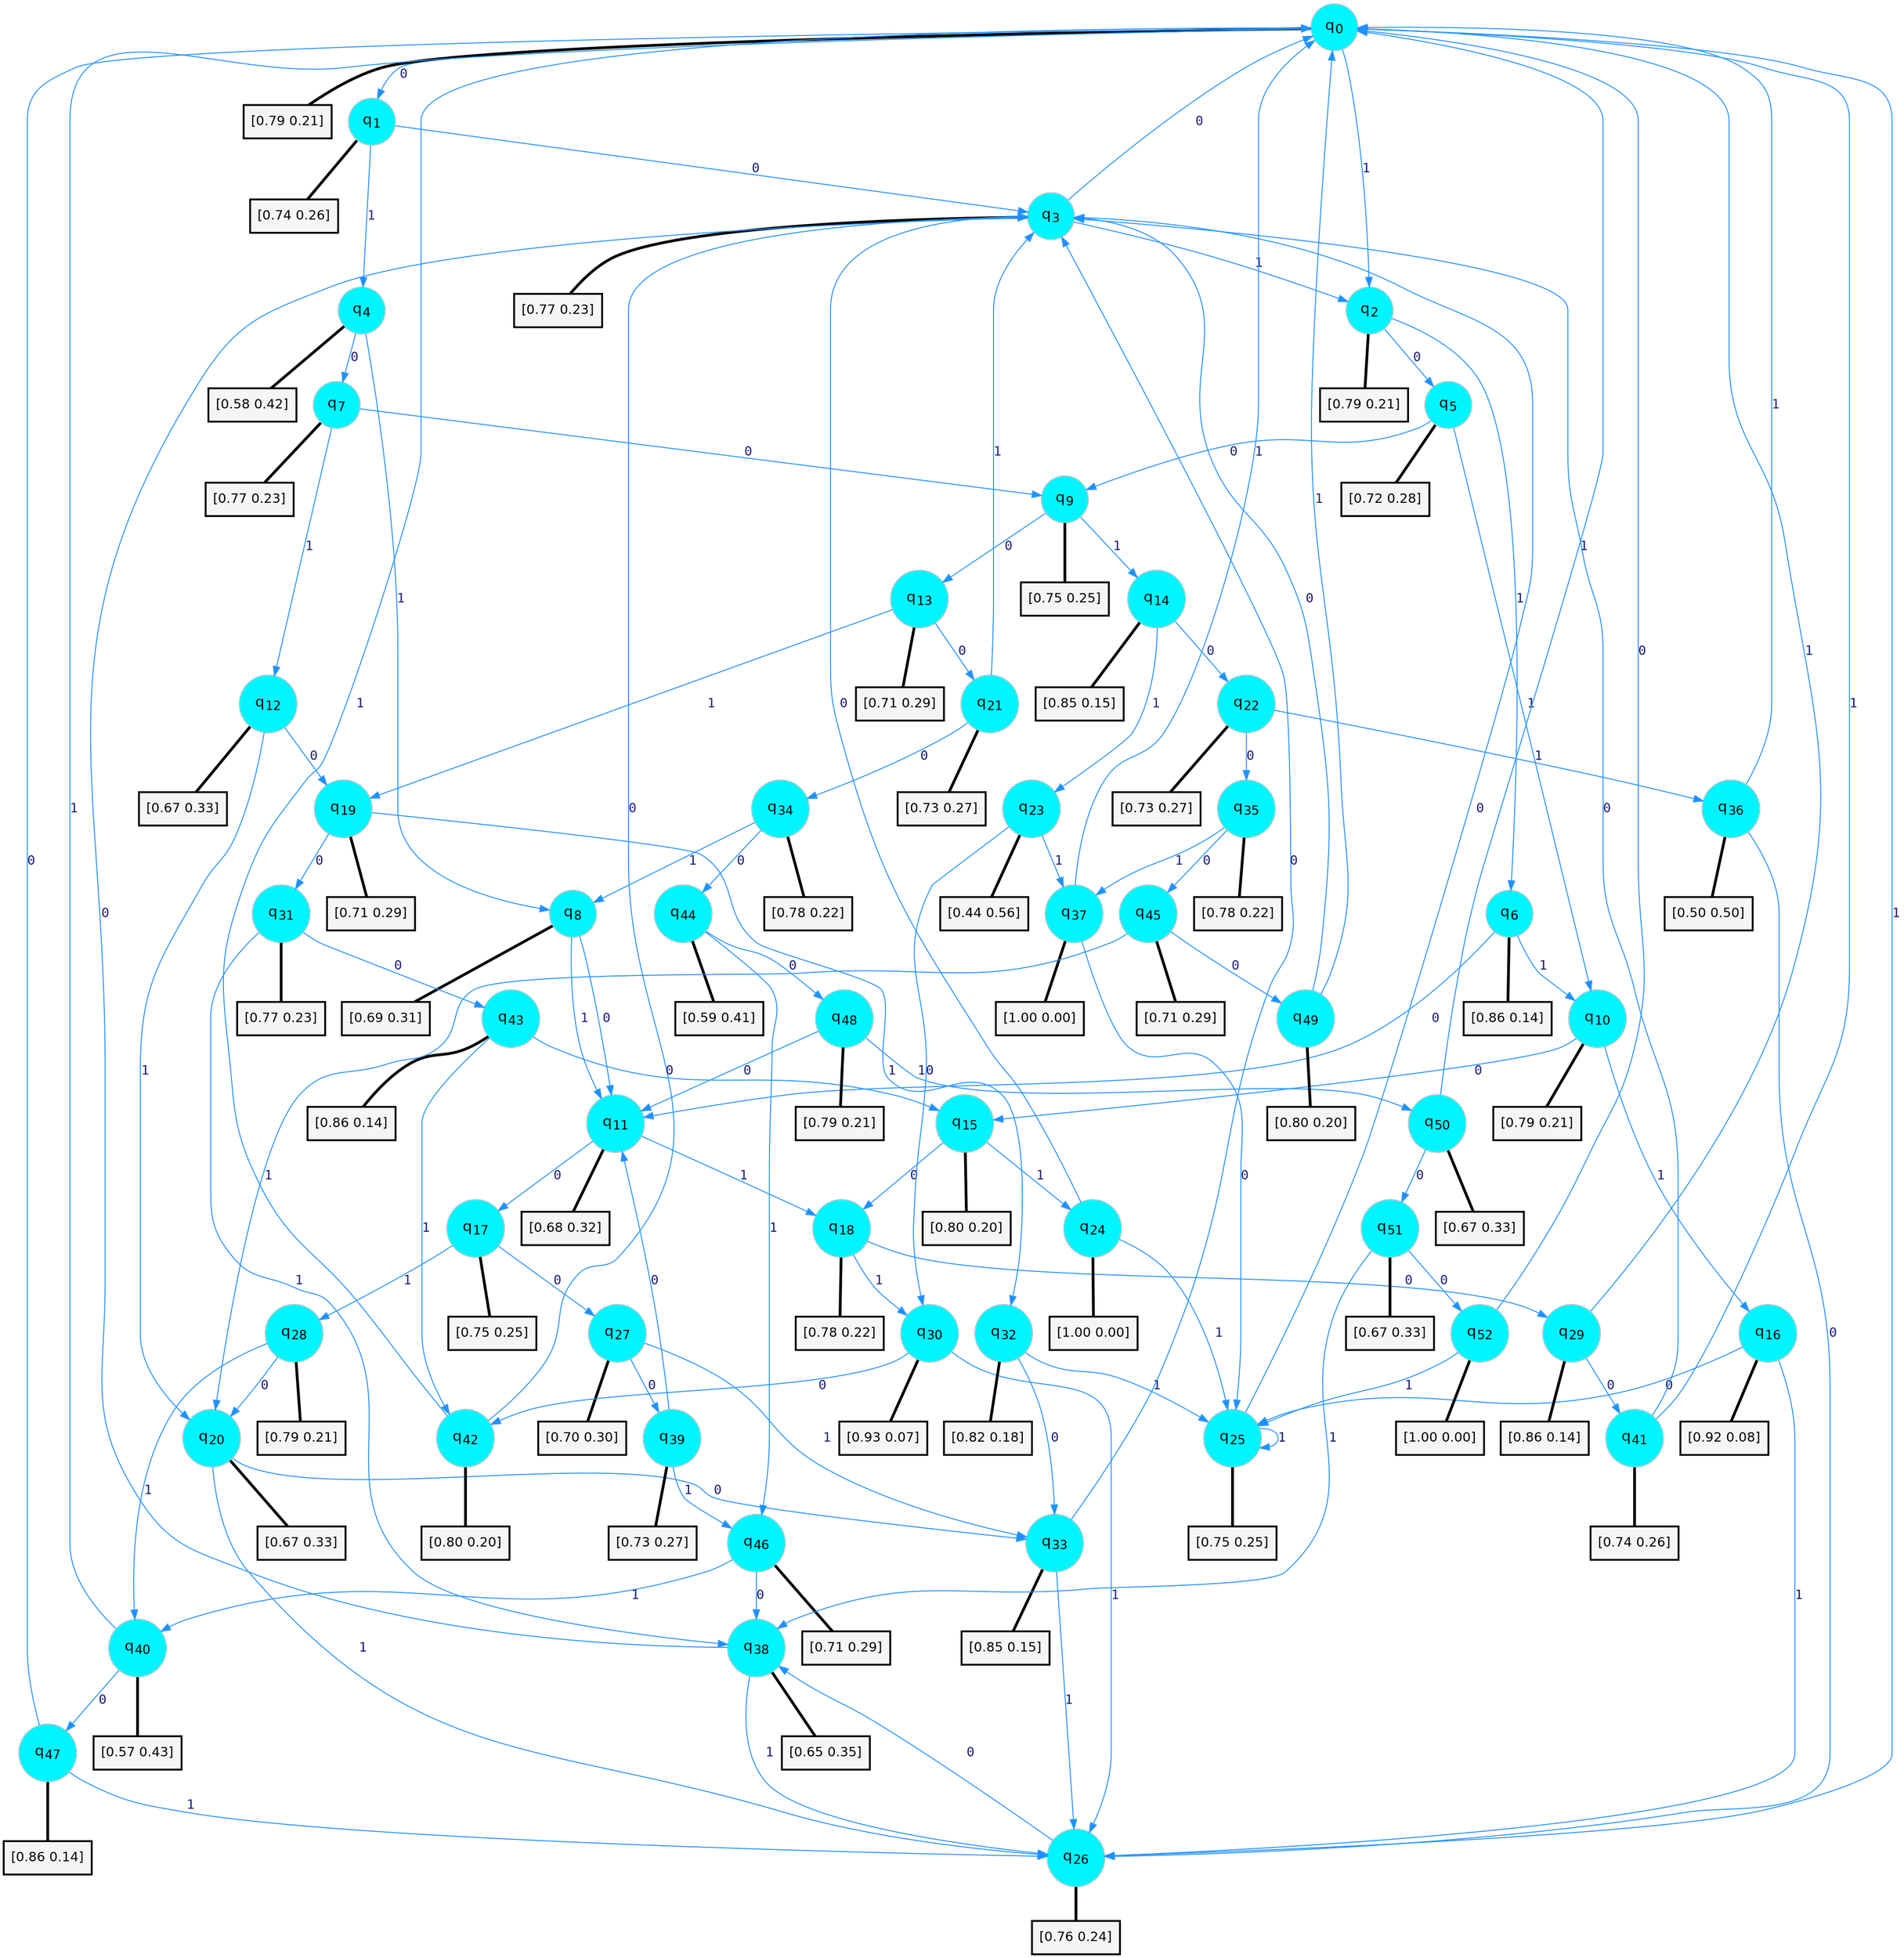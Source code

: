 digraph G {
graph [
bgcolor=transparent, dpi=300, rankdir=TD, size="40,25"];
node [
color=gray, fillcolor=turquoise1, fontcolor=black, fontname=Helvetica, fontsize=16, fontweight=bold, shape=circle, style=filled];
edge [
arrowsize=1, color=dodgerblue1, fontcolor=midnightblue, fontname=courier, fontweight=bold, penwidth=1, style=solid, weight=20];
0[label=<q<SUB>0</SUB>>];
1[label=<q<SUB>1</SUB>>];
2[label=<q<SUB>2</SUB>>];
3[label=<q<SUB>3</SUB>>];
4[label=<q<SUB>4</SUB>>];
5[label=<q<SUB>5</SUB>>];
6[label=<q<SUB>6</SUB>>];
7[label=<q<SUB>7</SUB>>];
8[label=<q<SUB>8</SUB>>];
9[label=<q<SUB>9</SUB>>];
10[label=<q<SUB>10</SUB>>];
11[label=<q<SUB>11</SUB>>];
12[label=<q<SUB>12</SUB>>];
13[label=<q<SUB>13</SUB>>];
14[label=<q<SUB>14</SUB>>];
15[label=<q<SUB>15</SUB>>];
16[label=<q<SUB>16</SUB>>];
17[label=<q<SUB>17</SUB>>];
18[label=<q<SUB>18</SUB>>];
19[label=<q<SUB>19</SUB>>];
20[label=<q<SUB>20</SUB>>];
21[label=<q<SUB>21</SUB>>];
22[label=<q<SUB>22</SUB>>];
23[label=<q<SUB>23</SUB>>];
24[label=<q<SUB>24</SUB>>];
25[label=<q<SUB>25</SUB>>];
26[label=<q<SUB>26</SUB>>];
27[label=<q<SUB>27</SUB>>];
28[label=<q<SUB>28</SUB>>];
29[label=<q<SUB>29</SUB>>];
30[label=<q<SUB>30</SUB>>];
31[label=<q<SUB>31</SUB>>];
32[label=<q<SUB>32</SUB>>];
33[label=<q<SUB>33</SUB>>];
34[label=<q<SUB>34</SUB>>];
35[label=<q<SUB>35</SUB>>];
36[label=<q<SUB>36</SUB>>];
37[label=<q<SUB>37</SUB>>];
38[label=<q<SUB>38</SUB>>];
39[label=<q<SUB>39</SUB>>];
40[label=<q<SUB>40</SUB>>];
41[label=<q<SUB>41</SUB>>];
42[label=<q<SUB>42</SUB>>];
43[label=<q<SUB>43</SUB>>];
44[label=<q<SUB>44</SUB>>];
45[label=<q<SUB>45</SUB>>];
46[label=<q<SUB>46</SUB>>];
47[label=<q<SUB>47</SUB>>];
48[label=<q<SUB>48</SUB>>];
49[label=<q<SUB>49</SUB>>];
50[label=<q<SUB>50</SUB>>];
51[label=<q<SUB>51</SUB>>];
52[label=<q<SUB>52</SUB>>];
53[label="[0.79 0.21]", shape=box,fontcolor=black, fontname=Helvetica, fontsize=14, penwidth=2, fillcolor=whitesmoke,color=black];
54[label="[0.74 0.26]", shape=box,fontcolor=black, fontname=Helvetica, fontsize=14, penwidth=2, fillcolor=whitesmoke,color=black];
55[label="[0.79 0.21]", shape=box,fontcolor=black, fontname=Helvetica, fontsize=14, penwidth=2, fillcolor=whitesmoke,color=black];
56[label="[0.77 0.23]", shape=box,fontcolor=black, fontname=Helvetica, fontsize=14, penwidth=2, fillcolor=whitesmoke,color=black];
57[label="[0.58 0.42]", shape=box,fontcolor=black, fontname=Helvetica, fontsize=14, penwidth=2, fillcolor=whitesmoke,color=black];
58[label="[0.72 0.28]", shape=box,fontcolor=black, fontname=Helvetica, fontsize=14, penwidth=2, fillcolor=whitesmoke,color=black];
59[label="[0.86 0.14]", shape=box,fontcolor=black, fontname=Helvetica, fontsize=14, penwidth=2, fillcolor=whitesmoke,color=black];
60[label="[0.77 0.23]", shape=box,fontcolor=black, fontname=Helvetica, fontsize=14, penwidth=2, fillcolor=whitesmoke,color=black];
61[label="[0.69 0.31]", shape=box,fontcolor=black, fontname=Helvetica, fontsize=14, penwidth=2, fillcolor=whitesmoke,color=black];
62[label="[0.75 0.25]", shape=box,fontcolor=black, fontname=Helvetica, fontsize=14, penwidth=2, fillcolor=whitesmoke,color=black];
63[label="[0.79 0.21]", shape=box,fontcolor=black, fontname=Helvetica, fontsize=14, penwidth=2, fillcolor=whitesmoke,color=black];
64[label="[0.68 0.32]", shape=box,fontcolor=black, fontname=Helvetica, fontsize=14, penwidth=2, fillcolor=whitesmoke,color=black];
65[label="[0.67 0.33]", shape=box,fontcolor=black, fontname=Helvetica, fontsize=14, penwidth=2, fillcolor=whitesmoke,color=black];
66[label="[0.71 0.29]", shape=box,fontcolor=black, fontname=Helvetica, fontsize=14, penwidth=2, fillcolor=whitesmoke,color=black];
67[label="[0.85 0.15]", shape=box,fontcolor=black, fontname=Helvetica, fontsize=14, penwidth=2, fillcolor=whitesmoke,color=black];
68[label="[0.80 0.20]", shape=box,fontcolor=black, fontname=Helvetica, fontsize=14, penwidth=2, fillcolor=whitesmoke,color=black];
69[label="[0.92 0.08]", shape=box,fontcolor=black, fontname=Helvetica, fontsize=14, penwidth=2, fillcolor=whitesmoke,color=black];
70[label="[0.75 0.25]", shape=box,fontcolor=black, fontname=Helvetica, fontsize=14, penwidth=2, fillcolor=whitesmoke,color=black];
71[label="[0.78 0.22]", shape=box,fontcolor=black, fontname=Helvetica, fontsize=14, penwidth=2, fillcolor=whitesmoke,color=black];
72[label="[0.71 0.29]", shape=box,fontcolor=black, fontname=Helvetica, fontsize=14, penwidth=2, fillcolor=whitesmoke,color=black];
73[label="[0.67 0.33]", shape=box,fontcolor=black, fontname=Helvetica, fontsize=14, penwidth=2, fillcolor=whitesmoke,color=black];
74[label="[0.73 0.27]", shape=box,fontcolor=black, fontname=Helvetica, fontsize=14, penwidth=2, fillcolor=whitesmoke,color=black];
75[label="[0.73 0.27]", shape=box,fontcolor=black, fontname=Helvetica, fontsize=14, penwidth=2, fillcolor=whitesmoke,color=black];
76[label="[0.44 0.56]", shape=box,fontcolor=black, fontname=Helvetica, fontsize=14, penwidth=2, fillcolor=whitesmoke,color=black];
77[label="[1.00 0.00]", shape=box,fontcolor=black, fontname=Helvetica, fontsize=14, penwidth=2, fillcolor=whitesmoke,color=black];
78[label="[0.75 0.25]", shape=box,fontcolor=black, fontname=Helvetica, fontsize=14, penwidth=2, fillcolor=whitesmoke,color=black];
79[label="[0.76 0.24]", shape=box,fontcolor=black, fontname=Helvetica, fontsize=14, penwidth=2, fillcolor=whitesmoke,color=black];
80[label="[0.70 0.30]", shape=box,fontcolor=black, fontname=Helvetica, fontsize=14, penwidth=2, fillcolor=whitesmoke,color=black];
81[label="[0.79 0.21]", shape=box,fontcolor=black, fontname=Helvetica, fontsize=14, penwidth=2, fillcolor=whitesmoke,color=black];
82[label="[0.86 0.14]", shape=box,fontcolor=black, fontname=Helvetica, fontsize=14, penwidth=2, fillcolor=whitesmoke,color=black];
83[label="[0.93 0.07]", shape=box,fontcolor=black, fontname=Helvetica, fontsize=14, penwidth=2, fillcolor=whitesmoke,color=black];
84[label="[0.77 0.23]", shape=box,fontcolor=black, fontname=Helvetica, fontsize=14, penwidth=2, fillcolor=whitesmoke,color=black];
85[label="[0.82 0.18]", shape=box,fontcolor=black, fontname=Helvetica, fontsize=14, penwidth=2, fillcolor=whitesmoke,color=black];
86[label="[0.85 0.15]", shape=box,fontcolor=black, fontname=Helvetica, fontsize=14, penwidth=2, fillcolor=whitesmoke,color=black];
87[label="[0.78 0.22]", shape=box,fontcolor=black, fontname=Helvetica, fontsize=14, penwidth=2, fillcolor=whitesmoke,color=black];
88[label="[0.78 0.22]", shape=box,fontcolor=black, fontname=Helvetica, fontsize=14, penwidth=2, fillcolor=whitesmoke,color=black];
89[label="[0.50 0.50]", shape=box,fontcolor=black, fontname=Helvetica, fontsize=14, penwidth=2, fillcolor=whitesmoke,color=black];
90[label="[1.00 0.00]", shape=box,fontcolor=black, fontname=Helvetica, fontsize=14, penwidth=2, fillcolor=whitesmoke,color=black];
91[label="[0.65 0.35]", shape=box,fontcolor=black, fontname=Helvetica, fontsize=14, penwidth=2, fillcolor=whitesmoke,color=black];
92[label="[0.73 0.27]", shape=box,fontcolor=black, fontname=Helvetica, fontsize=14, penwidth=2, fillcolor=whitesmoke,color=black];
93[label="[0.57 0.43]", shape=box,fontcolor=black, fontname=Helvetica, fontsize=14, penwidth=2, fillcolor=whitesmoke,color=black];
94[label="[0.74 0.26]", shape=box,fontcolor=black, fontname=Helvetica, fontsize=14, penwidth=2, fillcolor=whitesmoke,color=black];
95[label="[0.80 0.20]", shape=box,fontcolor=black, fontname=Helvetica, fontsize=14, penwidth=2, fillcolor=whitesmoke,color=black];
96[label="[0.86 0.14]", shape=box,fontcolor=black, fontname=Helvetica, fontsize=14, penwidth=2, fillcolor=whitesmoke,color=black];
97[label="[0.59 0.41]", shape=box,fontcolor=black, fontname=Helvetica, fontsize=14, penwidth=2, fillcolor=whitesmoke,color=black];
98[label="[0.71 0.29]", shape=box,fontcolor=black, fontname=Helvetica, fontsize=14, penwidth=2, fillcolor=whitesmoke,color=black];
99[label="[0.71 0.29]", shape=box,fontcolor=black, fontname=Helvetica, fontsize=14, penwidth=2, fillcolor=whitesmoke,color=black];
100[label="[0.86 0.14]", shape=box,fontcolor=black, fontname=Helvetica, fontsize=14, penwidth=2, fillcolor=whitesmoke,color=black];
101[label="[0.79 0.21]", shape=box,fontcolor=black, fontname=Helvetica, fontsize=14, penwidth=2, fillcolor=whitesmoke,color=black];
102[label="[0.80 0.20]", shape=box,fontcolor=black, fontname=Helvetica, fontsize=14, penwidth=2, fillcolor=whitesmoke,color=black];
103[label="[0.67 0.33]", shape=box,fontcolor=black, fontname=Helvetica, fontsize=14, penwidth=2, fillcolor=whitesmoke,color=black];
104[label="[0.67 0.33]", shape=box,fontcolor=black, fontname=Helvetica, fontsize=14, penwidth=2, fillcolor=whitesmoke,color=black];
105[label="[1.00 0.00]", shape=box,fontcolor=black, fontname=Helvetica, fontsize=14, penwidth=2, fillcolor=whitesmoke,color=black];
0->1 [label=0];
0->2 [label=1];
0->53 [arrowhead=none, penwidth=3,color=black];
1->3 [label=0];
1->4 [label=1];
1->54 [arrowhead=none, penwidth=3,color=black];
2->5 [label=0];
2->6 [label=1];
2->55 [arrowhead=none, penwidth=3,color=black];
3->0 [label=0];
3->2 [label=1];
3->56 [arrowhead=none, penwidth=3,color=black];
4->7 [label=0];
4->8 [label=1];
4->57 [arrowhead=none, penwidth=3,color=black];
5->9 [label=0];
5->10 [label=1];
5->58 [arrowhead=none, penwidth=3,color=black];
6->11 [label=0];
6->10 [label=1];
6->59 [arrowhead=none, penwidth=3,color=black];
7->9 [label=0];
7->12 [label=1];
7->60 [arrowhead=none, penwidth=3,color=black];
8->11 [label=0];
8->11 [label=1];
8->61 [arrowhead=none, penwidth=3,color=black];
9->13 [label=0];
9->14 [label=1];
9->62 [arrowhead=none, penwidth=3,color=black];
10->15 [label=0];
10->16 [label=1];
10->63 [arrowhead=none, penwidth=3,color=black];
11->17 [label=0];
11->18 [label=1];
11->64 [arrowhead=none, penwidth=3,color=black];
12->19 [label=0];
12->20 [label=1];
12->65 [arrowhead=none, penwidth=3,color=black];
13->21 [label=0];
13->19 [label=1];
13->66 [arrowhead=none, penwidth=3,color=black];
14->22 [label=0];
14->23 [label=1];
14->67 [arrowhead=none, penwidth=3,color=black];
15->18 [label=0];
15->24 [label=1];
15->68 [arrowhead=none, penwidth=3,color=black];
16->25 [label=0];
16->26 [label=1];
16->69 [arrowhead=none, penwidth=3,color=black];
17->27 [label=0];
17->28 [label=1];
17->70 [arrowhead=none, penwidth=3,color=black];
18->29 [label=0];
18->30 [label=1];
18->71 [arrowhead=none, penwidth=3,color=black];
19->31 [label=0];
19->32 [label=1];
19->72 [arrowhead=none, penwidth=3,color=black];
20->33 [label=0];
20->26 [label=1];
20->73 [arrowhead=none, penwidth=3,color=black];
21->34 [label=0];
21->3 [label=1];
21->74 [arrowhead=none, penwidth=3,color=black];
22->35 [label=0];
22->36 [label=1];
22->75 [arrowhead=none, penwidth=3,color=black];
23->30 [label=0];
23->37 [label=1];
23->76 [arrowhead=none, penwidth=3,color=black];
24->3 [label=0];
24->25 [label=1];
24->77 [arrowhead=none, penwidth=3,color=black];
25->3 [label=0];
25->25 [label=1];
25->78 [arrowhead=none, penwidth=3,color=black];
26->38 [label=0];
26->0 [label=1];
26->79 [arrowhead=none, penwidth=3,color=black];
27->39 [label=0];
27->33 [label=1];
27->80 [arrowhead=none, penwidth=3,color=black];
28->20 [label=0];
28->40 [label=1];
28->81 [arrowhead=none, penwidth=3,color=black];
29->41 [label=0];
29->0 [label=1];
29->82 [arrowhead=none, penwidth=3,color=black];
30->42 [label=0];
30->26 [label=1];
30->83 [arrowhead=none, penwidth=3,color=black];
31->43 [label=0];
31->38 [label=1];
31->84 [arrowhead=none, penwidth=3,color=black];
32->33 [label=0];
32->25 [label=1];
32->85 [arrowhead=none, penwidth=3,color=black];
33->3 [label=0];
33->26 [label=1];
33->86 [arrowhead=none, penwidth=3,color=black];
34->44 [label=0];
34->8 [label=1];
34->87 [arrowhead=none, penwidth=3,color=black];
35->45 [label=0];
35->37 [label=1];
35->88 [arrowhead=none, penwidth=3,color=black];
36->26 [label=0];
36->0 [label=1];
36->89 [arrowhead=none, penwidth=3,color=black];
37->25 [label=0];
37->0 [label=1];
37->90 [arrowhead=none, penwidth=3,color=black];
38->3 [label=0];
38->26 [label=1];
38->91 [arrowhead=none, penwidth=3,color=black];
39->11 [label=0];
39->46 [label=1];
39->92 [arrowhead=none, penwidth=3,color=black];
40->47 [label=0];
40->0 [label=1];
40->93 [arrowhead=none, penwidth=3,color=black];
41->3 [label=0];
41->0 [label=1];
41->94 [arrowhead=none, penwidth=3,color=black];
42->3 [label=0];
42->0 [label=1];
42->95 [arrowhead=none, penwidth=3,color=black];
43->15 [label=0];
43->42 [label=1];
43->96 [arrowhead=none, penwidth=3,color=black];
44->48 [label=0];
44->46 [label=1];
44->97 [arrowhead=none, penwidth=3,color=black];
45->49 [label=0];
45->20 [label=1];
45->98 [arrowhead=none, penwidth=3,color=black];
46->38 [label=0];
46->40 [label=1];
46->99 [arrowhead=none, penwidth=3,color=black];
47->0 [label=0];
47->26 [label=1];
47->100 [arrowhead=none, penwidth=3,color=black];
48->11 [label=0];
48->50 [label=1];
48->101 [arrowhead=none, penwidth=3,color=black];
49->3 [label=0];
49->0 [label=1];
49->102 [arrowhead=none, penwidth=3,color=black];
50->51 [label=0];
50->0 [label=1];
50->103 [arrowhead=none, penwidth=3,color=black];
51->52 [label=0];
51->38 [label=1];
51->104 [arrowhead=none, penwidth=3,color=black];
52->0 [label=0];
52->25 [label=1];
52->105 [arrowhead=none, penwidth=3,color=black];
}
